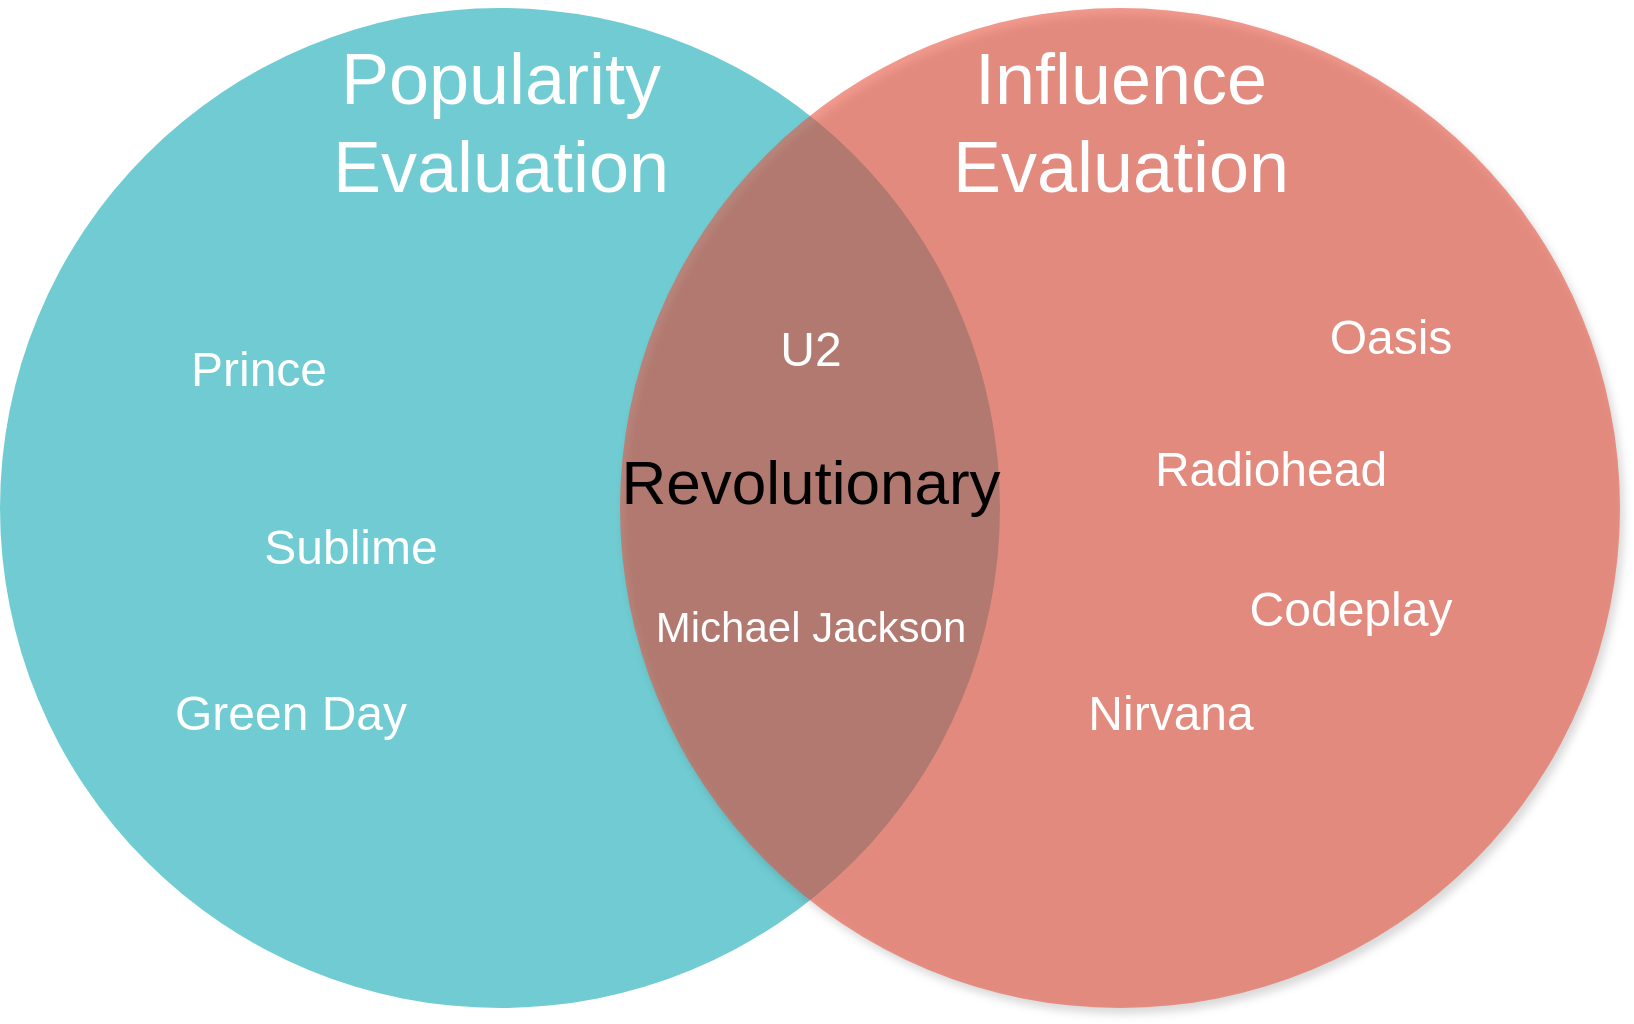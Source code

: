 <mxfile version="14.2.9" type="github">
  <diagram id="ybkq_08pFx3v8ArIRJ2Y" name="Page-1">
    <mxGraphModel dx="1483" dy="881" grid="1" gridSize="10" guides="1" tooltips="1" connect="1" arrows="1" fold="1" page="1" pageScale="1" pageWidth="827" pageHeight="1169" math="0" shadow="0">
      <root>
        <mxCell id="0" />
        <mxCell id="1" parent="0" />
        <mxCell id="hpZ1As8iT0wXgn2PKjrO-1" value="" style="ellipse;fillColor=#12AAB5;opacity=60;strokeColor=none;html=1;fontColor=#FFFFFF;labelBorderColor=none;labelBackgroundColor=none;" vertex="1" parent="1">
          <mxGeometry x="350" y="260" width="500" height="500" as="geometry" />
        </mxCell>
        <mxCell id="hpZ1As8iT0wXgn2PKjrO-2" value="" style="ellipse;fillColor=#e85642;opacity=60;strokeColor=none;html=1;fontColor=#FFFFFF;shadow=1;sketch=0;" vertex="1" parent="1">
          <mxGeometry x="660" y="260" width="500" height="500" as="geometry" />
        </mxCell>
        <mxCell id="hpZ1As8iT0wXgn2PKjrO-3" value="&lt;font style=&quot;font-size: 36px&quot;&gt;Popularity&lt;br&gt;Evaluation&lt;/font&gt;" style="text;fontSize=24;align=center;verticalAlign=middle;html=1;fontColor=#FFFFFF;" vertex="1" parent="1">
          <mxGeometry x="505" y="281.5" width="190" height="70" as="geometry" />
        </mxCell>
        <mxCell id="hpZ1As8iT0wXgn2PKjrO-4" value="&lt;font style=&quot;font-size: 36px&quot;&gt;Influence&lt;br&gt;Evaluation&lt;/font&gt;" style="text;fontSize=24;align=center;verticalAlign=middle;html=1;fontColor=#FFFFFF;" vertex="1" parent="1">
          <mxGeometry x="797.25" y="281.5" width="225.5" height="70" as="geometry" />
        </mxCell>
        <mxCell id="hpZ1As8iT0wXgn2PKjrO-6" value="&lt;font style=&quot;font-size: 24px&quot;&gt;Prince&lt;/font&gt;" style="text;align=center;html=1;fontColor=#FFFFFF;fontSize=16;" vertex="1" parent="1">
          <mxGeometry x="414" y="420" width="129.5" height="38.5" as="geometry" />
        </mxCell>
        <mxCell id="hpZ1As8iT0wXgn2PKjrO-7" value="&lt;font style=&quot;font-size: 24px&quot;&gt;Sublime&lt;/font&gt;" style="text;align=center;html=1;fontColor=#FFFFFF;fontSize=16;" vertex="1" parent="1">
          <mxGeometry x="460" y="508.5" width="129.5" height="38.5" as="geometry" />
        </mxCell>
        <mxCell id="hpZ1As8iT0wXgn2PKjrO-8" value="&lt;span style=&quot;font-size: 31px;&quot;&gt;Revolutionary&lt;/span&gt;" style="text;fontSize=31;align=center;verticalAlign=middle;html=1;" vertex="1" parent="1">
          <mxGeometry x="679.62" y="470" width="150.25" height="54.25" as="geometry" />
        </mxCell>
        <mxCell id="hpZ1As8iT0wXgn2PKjrO-9" value="&lt;font style=&quot;font-size: 24px&quot;&gt;Oasis&lt;/font&gt;" style="text;align=center;html=1;fontColor=#FFFFFF;fontSize=16;" vertex="1" parent="1">
          <mxGeometry x="980" y="404.25" width="129.5" height="38.5" as="geometry" />
        </mxCell>
        <mxCell id="hpZ1As8iT0wXgn2PKjrO-10" value="&lt;font style=&quot;font-size: 24px&quot;&gt;Radiohead&lt;/font&gt;" style="text;align=center;html=1;fontColor=#FFFFFF;fontSize=16;" vertex="1" parent="1">
          <mxGeometry x="920" y="470" width="129.5" height="38.5" as="geometry" />
        </mxCell>
        <mxCell id="hpZ1As8iT0wXgn2PKjrO-11" value="&lt;font style=&quot;font-size: 24px&quot;&gt;Codeplay&lt;/font&gt;" style="text;align=center;html=1;fontColor=#FFFFFF;fontSize=16;" vertex="1" parent="1">
          <mxGeometry x="960" y="540" width="129.5" height="38.5" as="geometry" />
        </mxCell>
        <mxCell id="hpZ1As8iT0wXgn2PKjrO-12" value="&lt;font style=&quot;font-size: 24px&quot;&gt;Nirvana&lt;/font&gt;" style="text;align=center;html=1;fontColor=#FFFFFF;fontSize=16;" vertex="1" parent="1">
          <mxGeometry x="870" y="591.5" width="129.5" height="38.5" as="geometry" />
        </mxCell>
        <mxCell id="hpZ1As8iT0wXgn2PKjrO-13" value="&lt;font style=&quot;font-size: 24px&quot;&gt;U2&lt;/font&gt;" style="text;align=center;html=1;fontColor=#FFFFFF;fontSize=16;" vertex="1" parent="1">
          <mxGeometry x="689.99" y="410" width="129.5" height="38.5" as="geometry" />
        </mxCell>
        <mxCell id="hpZ1As8iT0wXgn2PKjrO-14" value="&lt;font style=&quot;font-size: 21px;&quot;&gt;Michael Jackson&lt;/font&gt;" style="text;align=center;html=1;fontColor=#FFFFFF;fontSize=21;" vertex="1" parent="1">
          <mxGeometry x="690" y="550" width="129.5" height="48.5" as="geometry" />
        </mxCell>
        <mxCell id="hpZ1As8iT0wXgn2PKjrO-15" value="&lt;font style=&quot;font-size: 24px&quot;&gt;Green Day&lt;/font&gt;" style="text;align=center;html=1;fontColor=#FFFFFF;fontSize=16;" vertex="1" parent="1">
          <mxGeometry x="430" y="591.5" width="129.5" height="38.5" as="geometry" />
        </mxCell>
      </root>
    </mxGraphModel>
  </diagram>
</mxfile>
